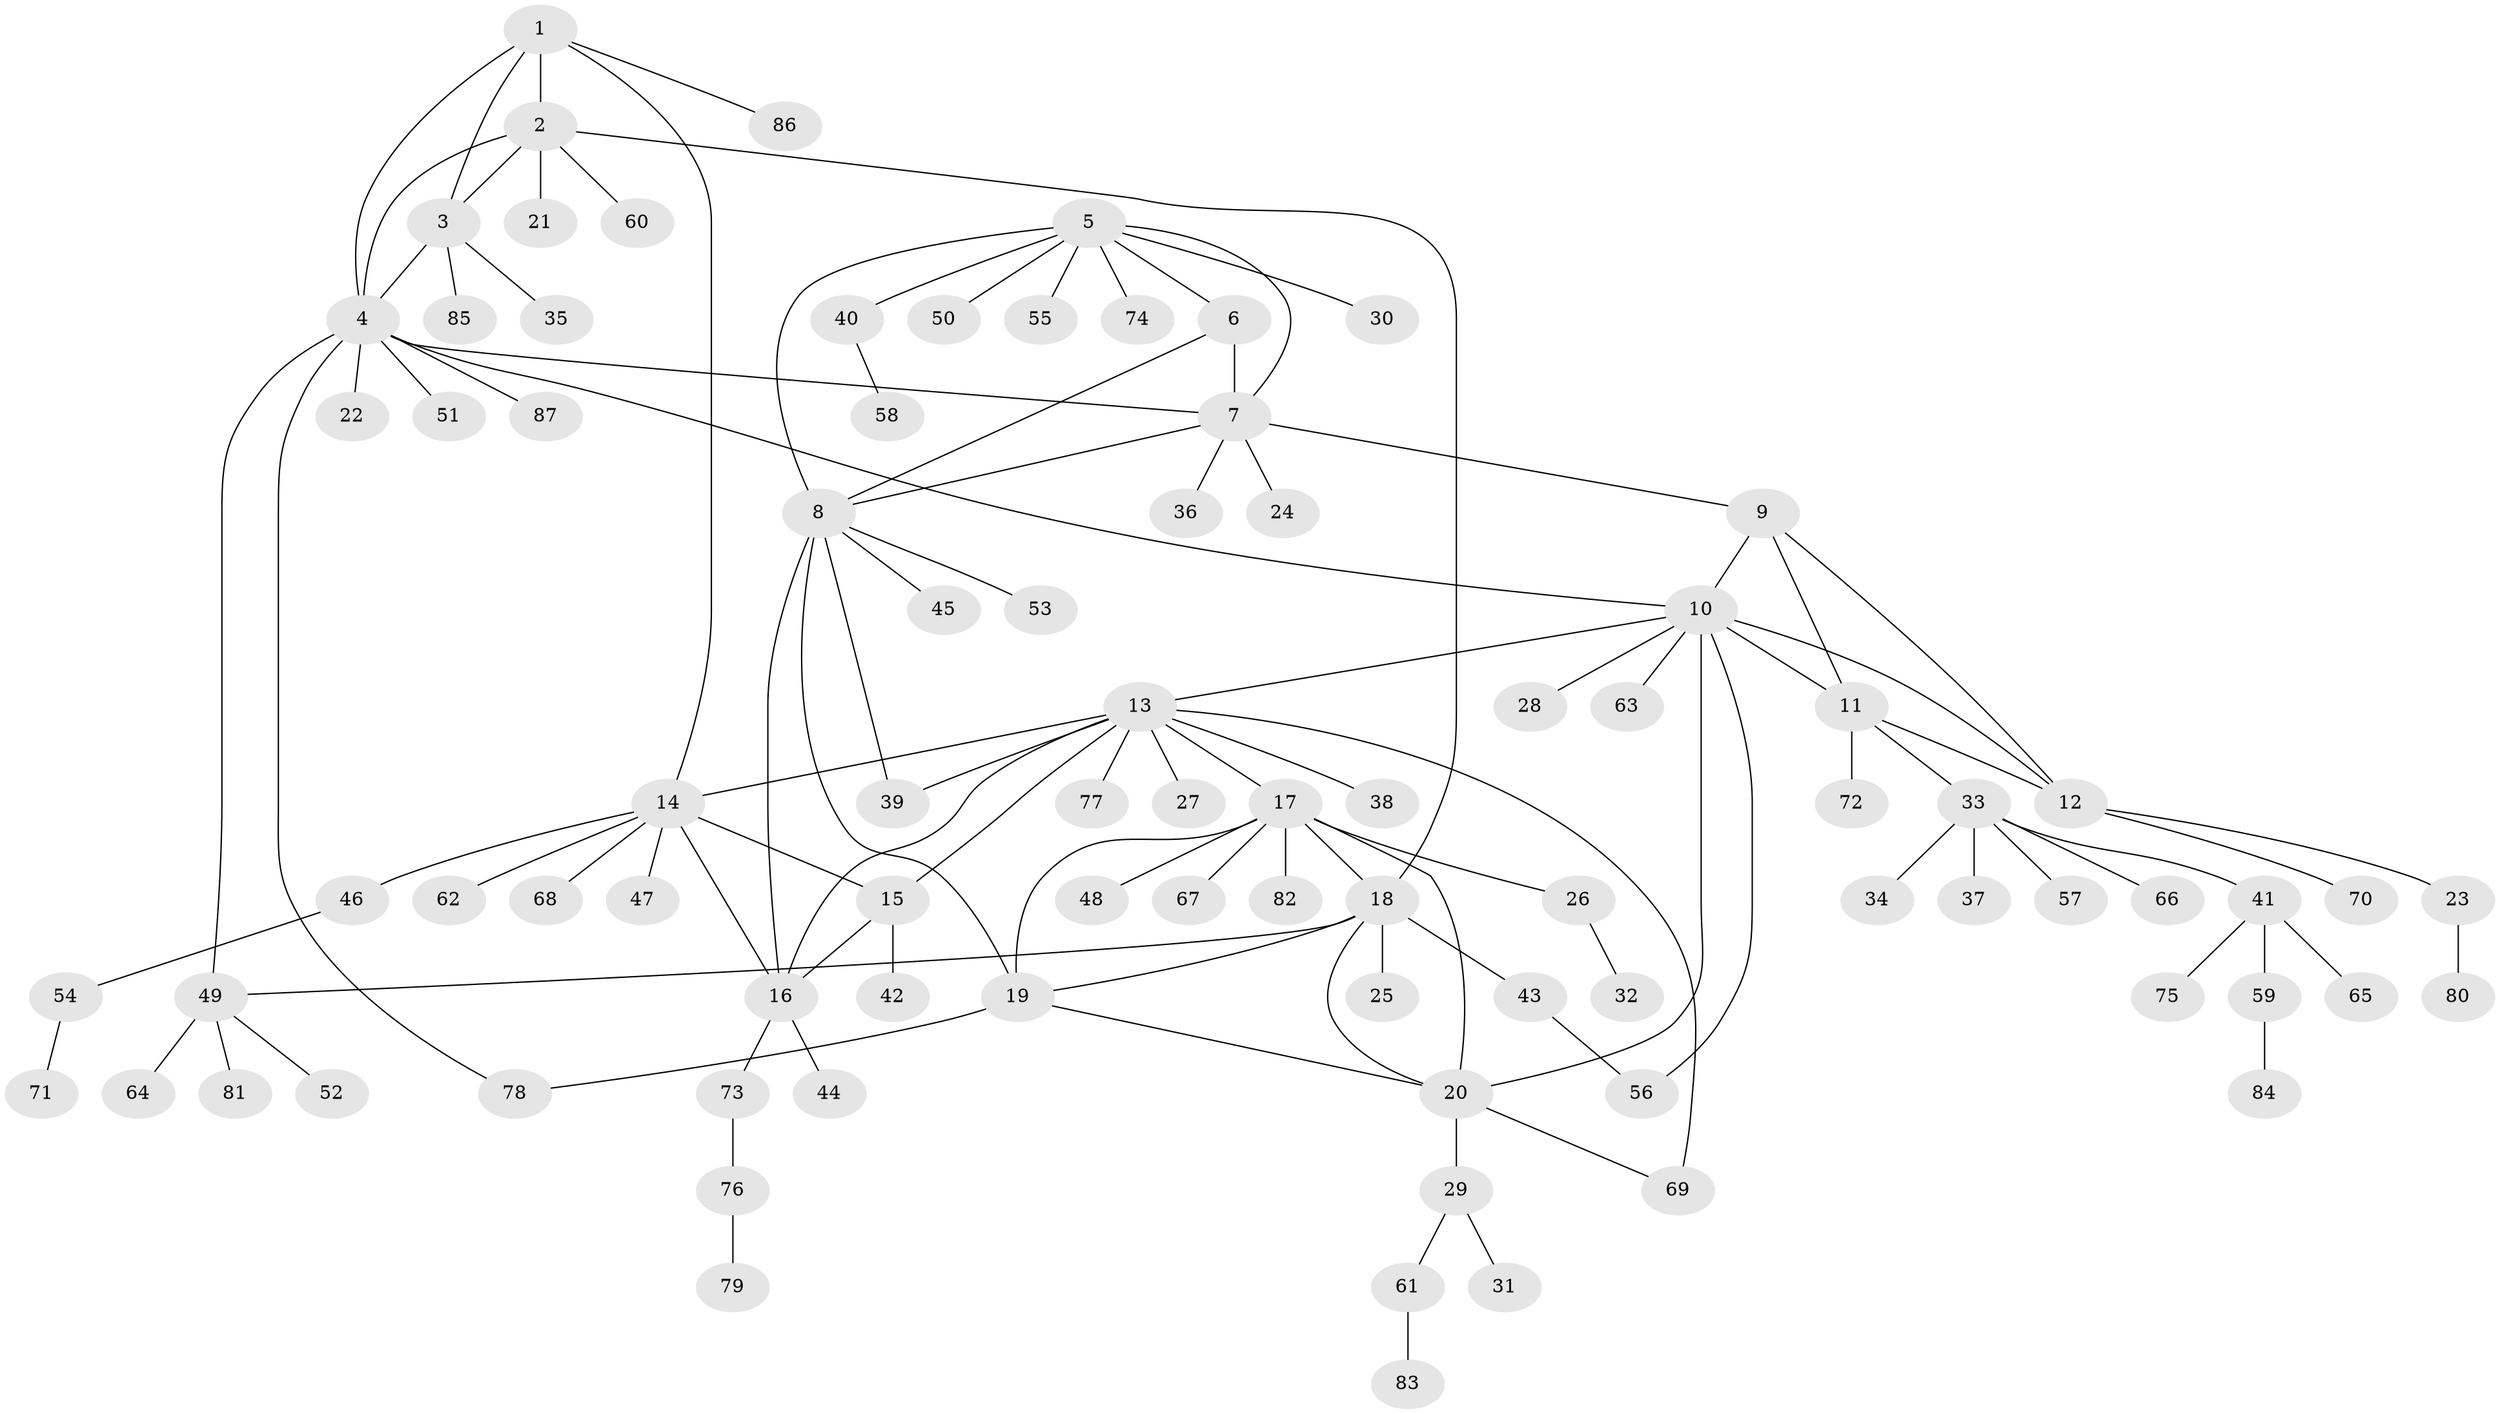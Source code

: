 // coarse degree distribution, {5: 0.06060606060606061, 4: 0.030303030303030304, 10: 0.06060606060606061, 7: 0.030303030303030304, 3: 0.030303030303030304, 9: 0.015151515151515152, 6: 0.045454545454545456, 1: 0.6212121212121212, 2: 0.10606060606060606}
// Generated by graph-tools (version 1.1) at 2025/42/03/06/25 10:42:14]
// undirected, 87 vertices, 112 edges
graph export_dot {
graph [start="1"]
  node [color=gray90,style=filled];
  1;
  2;
  3;
  4;
  5;
  6;
  7;
  8;
  9;
  10;
  11;
  12;
  13;
  14;
  15;
  16;
  17;
  18;
  19;
  20;
  21;
  22;
  23;
  24;
  25;
  26;
  27;
  28;
  29;
  30;
  31;
  32;
  33;
  34;
  35;
  36;
  37;
  38;
  39;
  40;
  41;
  42;
  43;
  44;
  45;
  46;
  47;
  48;
  49;
  50;
  51;
  52;
  53;
  54;
  55;
  56;
  57;
  58;
  59;
  60;
  61;
  62;
  63;
  64;
  65;
  66;
  67;
  68;
  69;
  70;
  71;
  72;
  73;
  74;
  75;
  76;
  77;
  78;
  79;
  80;
  81;
  82;
  83;
  84;
  85;
  86;
  87;
  1 -- 2;
  1 -- 3;
  1 -- 4;
  1 -- 14;
  1 -- 86;
  2 -- 3;
  2 -- 4;
  2 -- 18;
  2 -- 21;
  2 -- 60;
  3 -- 4;
  3 -- 35;
  3 -- 85;
  4 -- 7;
  4 -- 10;
  4 -- 22;
  4 -- 49;
  4 -- 51;
  4 -- 78;
  4 -- 87;
  5 -- 6;
  5 -- 7;
  5 -- 8;
  5 -- 30;
  5 -- 40;
  5 -- 50;
  5 -- 55;
  5 -- 74;
  6 -- 7;
  6 -- 8;
  7 -- 8;
  7 -- 9;
  7 -- 24;
  7 -- 36;
  8 -- 16;
  8 -- 19;
  8 -- 39;
  8 -- 45;
  8 -- 53;
  9 -- 10;
  9 -- 11;
  9 -- 12;
  10 -- 11;
  10 -- 12;
  10 -- 13;
  10 -- 20;
  10 -- 28;
  10 -- 56;
  10 -- 63;
  11 -- 12;
  11 -- 33;
  11 -- 72;
  12 -- 23;
  12 -- 70;
  13 -- 14;
  13 -- 15;
  13 -- 16;
  13 -- 17;
  13 -- 27;
  13 -- 38;
  13 -- 39;
  13 -- 69;
  13 -- 77;
  14 -- 15;
  14 -- 16;
  14 -- 46;
  14 -- 47;
  14 -- 62;
  14 -- 68;
  15 -- 16;
  15 -- 42;
  16 -- 44;
  16 -- 73;
  17 -- 18;
  17 -- 19;
  17 -- 20;
  17 -- 26;
  17 -- 48;
  17 -- 67;
  17 -- 82;
  18 -- 19;
  18 -- 20;
  18 -- 25;
  18 -- 43;
  18 -- 49;
  19 -- 20;
  19 -- 78;
  20 -- 29;
  20 -- 69;
  23 -- 80;
  26 -- 32;
  29 -- 31;
  29 -- 61;
  33 -- 34;
  33 -- 37;
  33 -- 41;
  33 -- 57;
  33 -- 66;
  40 -- 58;
  41 -- 59;
  41 -- 65;
  41 -- 75;
  43 -- 56;
  46 -- 54;
  49 -- 52;
  49 -- 64;
  49 -- 81;
  54 -- 71;
  59 -- 84;
  61 -- 83;
  73 -- 76;
  76 -- 79;
}
